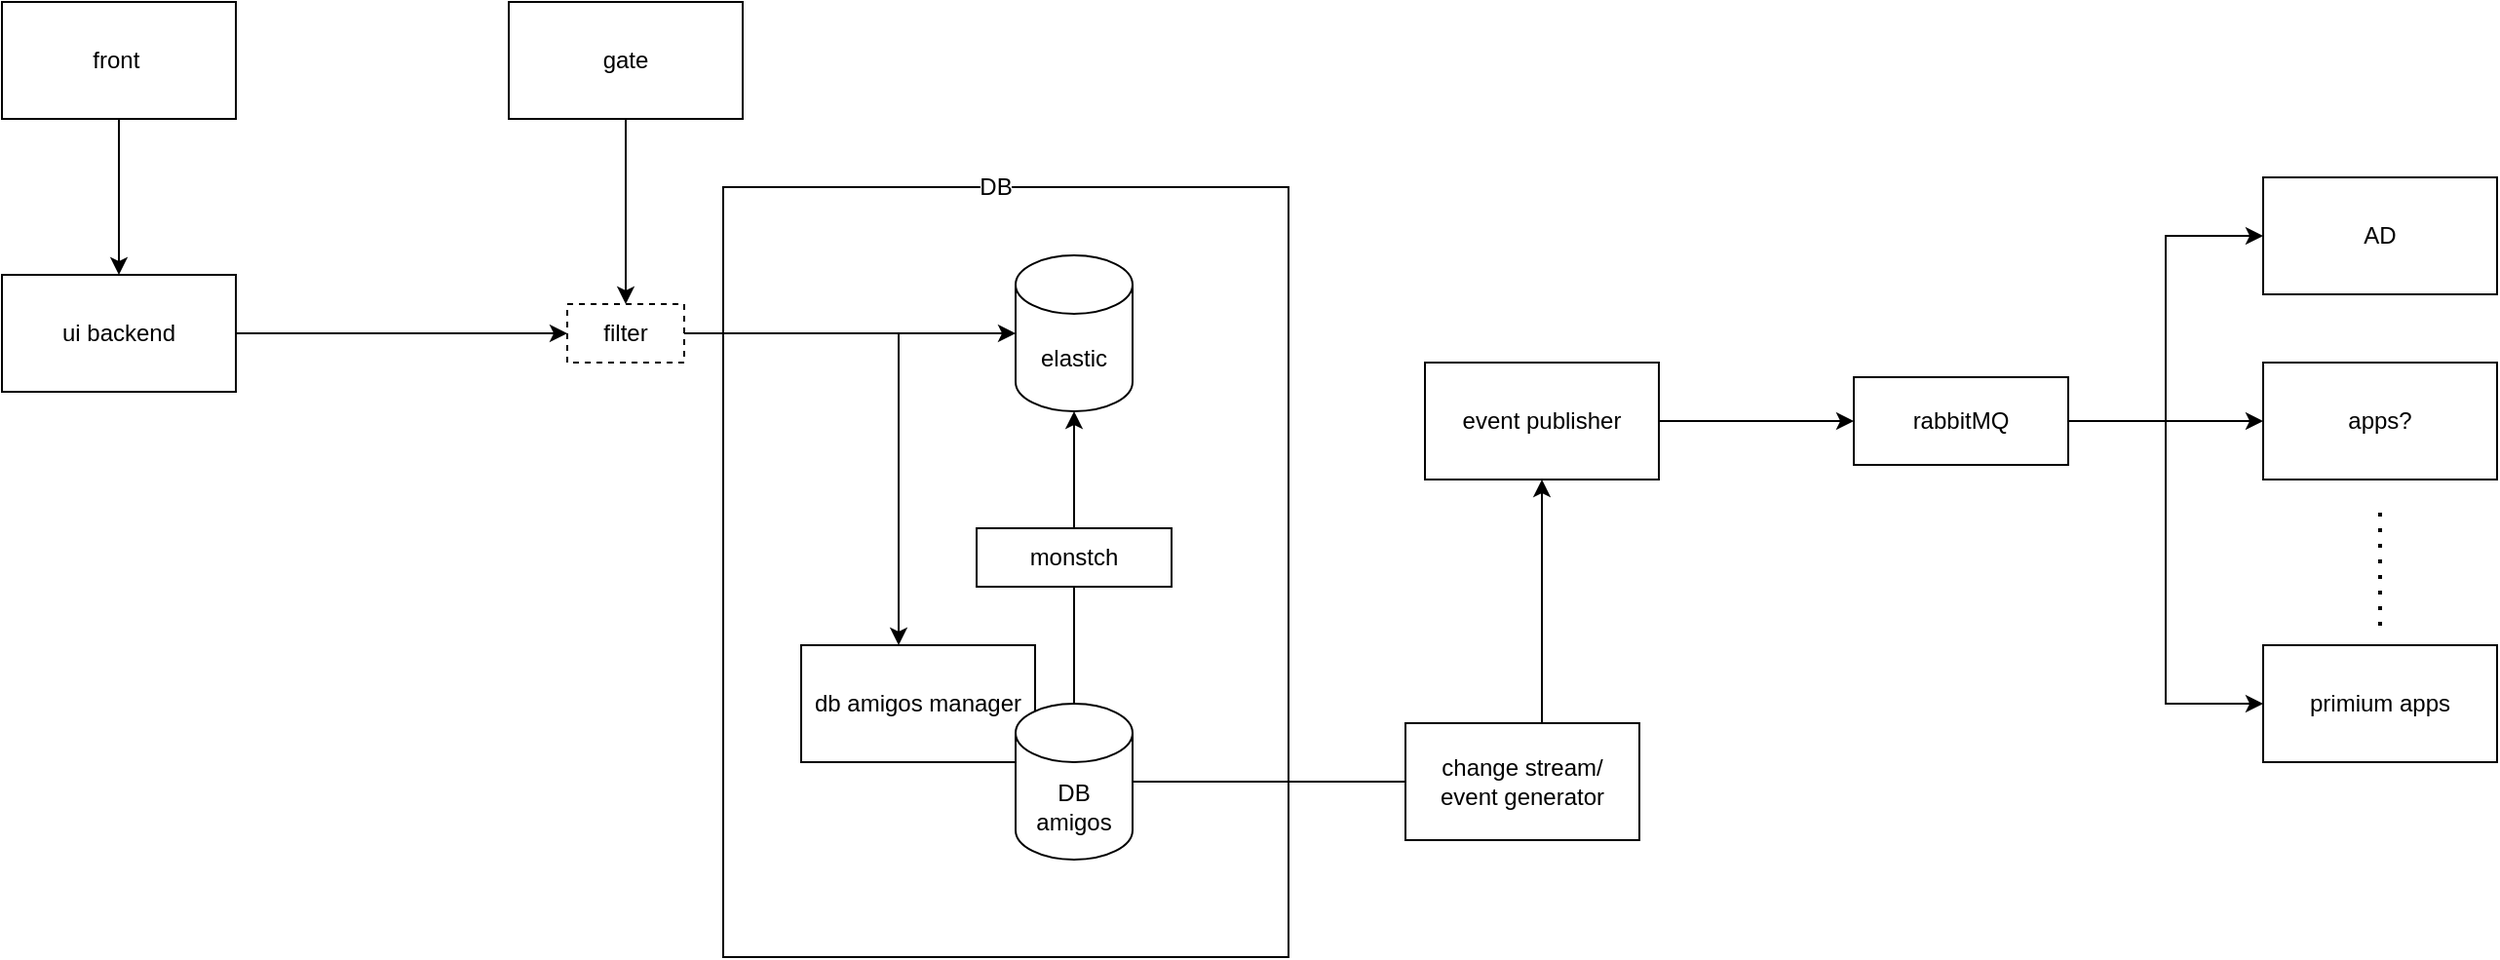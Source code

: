 <mxfile version="20.5.1" type="github"><diagram id="CsnIiaN_GJiYzbQveMdd" name="Page-1"><mxGraphModel dx="6522" dy="773" grid="1" gridSize="10" guides="1" tooltips="1" connect="1" arrows="1" fold="1" page="1" pageScale="1" pageWidth="850" pageHeight="1100" math="0" shadow="0"><root><mxCell id="0"/><mxCell id="1" parent="0"/><mxCell id="9MdDzZQ-lmiC7_Ss4jI4-28" value="" style="rounded=0;whiteSpace=wrap;html=1;" vertex="1" parent="1"><mxGeometry x="-3920" y="165" width="290" height="395" as="geometry"/></mxCell><mxCell id="9MdDzZQ-lmiC7_Ss4jI4-14" style="edgeStyle=orthogonalEdgeStyle;rounded=0;orthogonalLoop=1;jettySize=auto;html=1;" edge="1" parent="1" source="9MdDzZQ-lmiC7_Ss4jI4-1" target="9MdDzZQ-lmiC7_Ss4jI4-3"><mxGeometry relative="1" as="geometry"/></mxCell><mxCell id="9MdDzZQ-lmiC7_Ss4jI4-1" value="front&lt;span style=&quot;white-space: pre;&quot;&gt;&#9;&lt;/span&gt;" style="rounded=0;whiteSpace=wrap;html=1;" vertex="1" parent="1"><mxGeometry x="-4290" y="70" width="120" height="60" as="geometry"/></mxCell><mxCell id="9MdDzZQ-lmiC7_Ss4jI4-16" style="edgeStyle=orthogonalEdgeStyle;rounded=0;orthogonalLoop=1;jettySize=auto;html=1;" edge="1" parent="1" source="9MdDzZQ-lmiC7_Ss4jI4-2" target="9MdDzZQ-lmiC7_Ss4jI4-4"><mxGeometry relative="1" as="geometry"/></mxCell><mxCell id="9MdDzZQ-lmiC7_Ss4jI4-2" value="gate" style="rounded=0;whiteSpace=wrap;html=1;" vertex="1" parent="1"><mxGeometry x="-4030" y="70" width="120" height="60" as="geometry"/></mxCell><mxCell id="9MdDzZQ-lmiC7_Ss4jI4-15" style="edgeStyle=orthogonalEdgeStyle;rounded=0;orthogonalLoop=1;jettySize=auto;html=1;" edge="1" parent="1" source="9MdDzZQ-lmiC7_Ss4jI4-3" target="9MdDzZQ-lmiC7_Ss4jI4-4"><mxGeometry relative="1" as="geometry"/></mxCell><mxCell id="9MdDzZQ-lmiC7_Ss4jI4-3" value="ui backend" style="rounded=0;whiteSpace=wrap;html=1;" vertex="1" parent="1"><mxGeometry x="-4290" y="210" width="120" height="60" as="geometry"/></mxCell><mxCell id="9MdDzZQ-lmiC7_Ss4jI4-18" style="edgeStyle=orthogonalEdgeStyle;rounded=0;orthogonalLoop=1;jettySize=auto;html=1;" edge="1" parent="1" source="9MdDzZQ-lmiC7_Ss4jI4-4" target="9MdDzZQ-lmiC7_Ss4jI4-7"><mxGeometry relative="1" as="geometry"><Array as="points"><mxPoint x="-3830" y="240"/></Array></mxGeometry></mxCell><mxCell id="9MdDzZQ-lmiC7_Ss4jI4-19" style="edgeStyle=orthogonalEdgeStyle;rounded=0;orthogonalLoop=1;jettySize=auto;html=1;" edge="1" parent="1" source="9MdDzZQ-lmiC7_Ss4jI4-4" target="9MdDzZQ-lmiC7_Ss4jI4-5"><mxGeometry relative="1" as="geometry"/></mxCell><mxCell id="9MdDzZQ-lmiC7_Ss4jI4-4" value="filter" style="rounded=0;whiteSpace=wrap;html=1;dashed=1;" vertex="1" parent="1"><mxGeometry x="-4000" y="225" width="60" height="30" as="geometry"/></mxCell><mxCell id="9MdDzZQ-lmiC7_Ss4jI4-5" value="elastic" style="shape=cylinder3;whiteSpace=wrap;html=1;boundedLbl=1;backgroundOutline=1;size=15;" vertex="1" parent="1"><mxGeometry x="-3770" y="200" width="60" height="80" as="geometry"/></mxCell><mxCell id="9MdDzZQ-lmiC7_Ss4jI4-7" value="db amigos manager" style="rounded=0;whiteSpace=wrap;html=1;" vertex="1" parent="1"><mxGeometry x="-3880" y="400" width="120" height="60" as="geometry"/></mxCell><mxCell id="9MdDzZQ-lmiC7_Ss4jI4-20" style="edgeStyle=orthogonalEdgeStyle;rounded=0;orthogonalLoop=1;jettySize=auto;html=1;startArrow=none;" edge="1" parent="1" source="9MdDzZQ-lmiC7_Ss4jI4-8" target="9MdDzZQ-lmiC7_Ss4jI4-5"><mxGeometry relative="1" as="geometry"/></mxCell><mxCell id="9MdDzZQ-lmiC7_Ss4jI4-22" style="edgeStyle=orthogonalEdgeStyle;rounded=0;orthogonalLoop=1;jettySize=auto;html=1;startArrow=none;" edge="1" parent="1" source="9MdDzZQ-lmiC7_Ss4jI4-31" target="9MdDzZQ-lmiC7_Ss4jI4-9"><mxGeometry relative="1" as="geometry"><Array as="points"><mxPoint x="-3500" y="390"/><mxPoint x="-3500" y="390"/></Array></mxGeometry></mxCell><mxCell id="9MdDzZQ-lmiC7_Ss4jI4-6" value="DB amigos" style="shape=cylinder3;whiteSpace=wrap;html=1;boundedLbl=1;backgroundOutline=1;size=15;" vertex="1" parent="1"><mxGeometry x="-3770" y="430" width="60" height="80" as="geometry"/></mxCell><mxCell id="9MdDzZQ-lmiC7_Ss4jI4-23" style="edgeStyle=orthogonalEdgeStyle;rounded=0;orthogonalLoop=1;jettySize=auto;html=1;" edge="1" parent="1" source="9MdDzZQ-lmiC7_Ss4jI4-9" target="9MdDzZQ-lmiC7_Ss4jI4-10"><mxGeometry relative="1" as="geometry"/></mxCell><mxCell id="9MdDzZQ-lmiC7_Ss4jI4-9" value="event publisher" style="rounded=0;whiteSpace=wrap;html=1;" vertex="1" parent="1"><mxGeometry x="-3560" y="255" width="120" height="60" as="geometry"/></mxCell><mxCell id="9MdDzZQ-lmiC7_Ss4jI4-24" style="edgeStyle=orthogonalEdgeStyle;rounded=0;orthogonalLoop=1;jettySize=auto;html=1;" edge="1" parent="1" source="9MdDzZQ-lmiC7_Ss4jI4-10" target="9MdDzZQ-lmiC7_Ss4jI4-12"><mxGeometry relative="1" as="geometry"/></mxCell><mxCell id="9MdDzZQ-lmiC7_Ss4jI4-25" style="edgeStyle=orthogonalEdgeStyle;rounded=0;orthogonalLoop=1;jettySize=auto;html=1;entryX=0;entryY=0.5;entryDx=0;entryDy=0;" edge="1" parent="1" source="9MdDzZQ-lmiC7_Ss4jI4-10" target="9MdDzZQ-lmiC7_Ss4jI4-11"><mxGeometry relative="1" as="geometry"/></mxCell><mxCell id="9MdDzZQ-lmiC7_Ss4jI4-26" style="edgeStyle=orthogonalEdgeStyle;rounded=0;orthogonalLoop=1;jettySize=auto;html=1;entryX=0;entryY=0.5;entryDx=0;entryDy=0;" edge="1" parent="1" source="9MdDzZQ-lmiC7_Ss4jI4-10" target="9MdDzZQ-lmiC7_Ss4jI4-13"><mxGeometry relative="1" as="geometry"/></mxCell><mxCell id="9MdDzZQ-lmiC7_Ss4jI4-10" value="rabbitMQ" style="rounded=0;whiteSpace=wrap;html=1;" vertex="1" parent="1"><mxGeometry x="-3340" y="262.5" width="110" height="45" as="geometry"/></mxCell><mxCell id="9MdDzZQ-lmiC7_Ss4jI4-11" value="AD" style="rounded=0;whiteSpace=wrap;html=1;" vertex="1" parent="1"><mxGeometry x="-3130" y="160" width="120" height="60" as="geometry"/></mxCell><mxCell id="9MdDzZQ-lmiC7_Ss4jI4-12" value="apps?" style="rounded=0;whiteSpace=wrap;html=1;" vertex="1" parent="1"><mxGeometry x="-3130" y="255" width="120" height="60" as="geometry"/></mxCell><mxCell id="9MdDzZQ-lmiC7_Ss4jI4-13" value="primium apps" style="rounded=0;whiteSpace=wrap;html=1;" vertex="1" parent="1"><mxGeometry x="-3130" y="400" width="120" height="60" as="geometry"/></mxCell><mxCell id="9MdDzZQ-lmiC7_Ss4jI4-8" value="monstch" style="rounded=0;whiteSpace=wrap;html=1;" vertex="1" parent="1"><mxGeometry x="-3790" y="340" width="100" height="30" as="geometry"/></mxCell><mxCell id="9MdDzZQ-lmiC7_Ss4jI4-21" value="" style="edgeStyle=orthogonalEdgeStyle;rounded=0;orthogonalLoop=1;jettySize=auto;html=1;endArrow=none;" edge="1" parent="1" source="9MdDzZQ-lmiC7_Ss4jI4-6" target="9MdDzZQ-lmiC7_Ss4jI4-8"><mxGeometry relative="1" as="geometry"><mxPoint x="-3740" y="430" as="sourcePoint"/><mxPoint x="-3740" y="300" as="targetPoint"/></mxGeometry></mxCell><mxCell id="9MdDzZQ-lmiC7_Ss4jI4-27" value="" style="endArrow=none;dashed=1;html=1;dashPattern=1 3;strokeWidth=2;rounded=0;" edge="1" parent="1"><mxGeometry width="50" height="50" relative="1" as="geometry"><mxPoint x="-3070" y="390" as="sourcePoint"/><mxPoint x="-3070" y="330" as="targetPoint"/></mxGeometry></mxCell><mxCell id="9MdDzZQ-lmiC7_Ss4jI4-29" value="DB" style="text;html=1;strokeColor=none;fillColor=none;align=center;verticalAlign=middle;whiteSpace=wrap;rounded=0;labelBackgroundColor=#FFFFFF;" vertex="1" parent="1"><mxGeometry x="-3810" y="150" width="60" height="30" as="geometry"/></mxCell><mxCell id="9MdDzZQ-lmiC7_Ss4jI4-31" value="change stream/&lt;br&gt;event generator" style="rounded=0;whiteSpace=wrap;html=1;labelBackgroundColor=#FFFFFF;" vertex="1" parent="1"><mxGeometry x="-3570" y="440" width="120" height="60" as="geometry"/></mxCell><mxCell id="9MdDzZQ-lmiC7_Ss4jI4-32" value="" style="edgeStyle=orthogonalEdgeStyle;rounded=0;orthogonalLoop=1;jettySize=auto;html=1;endArrow=none;" edge="1" parent="1" source="9MdDzZQ-lmiC7_Ss4jI4-6" target="9MdDzZQ-lmiC7_Ss4jI4-31"><mxGeometry relative="1" as="geometry"><mxPoint x="-3710" y="470" as="sourcePoint"/><mxPoint x="-3500" y="315" as="targetPoint"/></mxGeometry></mxCell></root></mxGraphModel></diagram></mxfile>